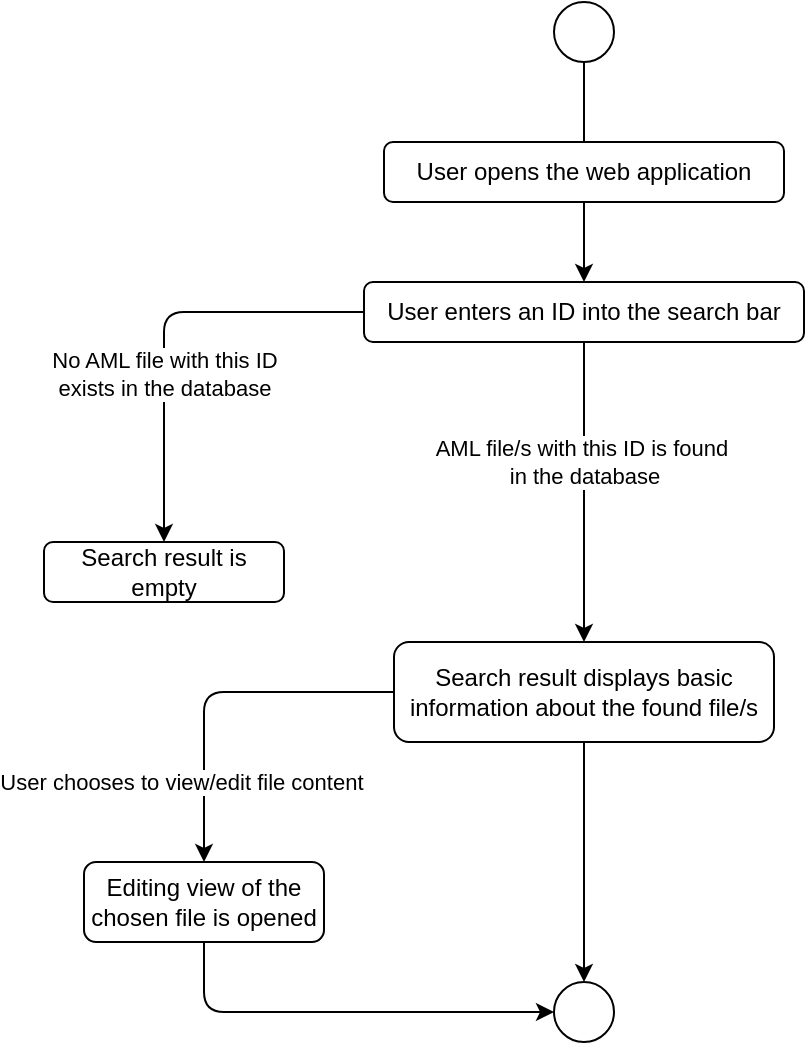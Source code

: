<mxfile version="13.8.1" type="device" pages="5"><diagram id="zWYCKtbYff1-IFa2ipEL" name="Search"><mxGraphModel dx="1718" dy="935" grid="1" gridSize="10" guides="1" tooltips="1" connect="1" arrows="1" fold="1" page="1" pageScale="1" pageWidth="850" pageHeight="1100" math="0" shadow="0"><root><mxCell id="0"/><mxCell id="1" parent="0"/><mxCell id="rAhz2WQ51i1H5vEFmSAV-1" value="" style="ellipse;whiteSpace=wrap;html=1;aspect=fixed;" vertex="1" parent="1"><mxGeometry x="405" y="20" width="30" height="30" as="geometry"/></mxCell><mxCell id="rAhz2WQ51i1H5vEFmSAV-2" value="" style="endArrow=classic;html=1;exitX=0.5;exitY=1;exitDx=0;exitDy=0;" edge="1" parent="1" source="rAhz2WQ51i1H5vEFmSAV-1"><mxGeometry width="50" height="50" relative="1" as="geometry"><mxPoint x="400" y="600" as="sourcePoint"/><mxPoint x="420" y="110" as="targetPoint"/></mxGeometry></mxCell><mxCell id="rAhz2WQ51i1H5vEFmSAV-3" value="User opens the web application" style="rounded=1;whiteSpace=wrap;html=1;" vertex="1" parent="1"><mxGeometry x="320" y="90" width="200" height="30" as="geometry"/></mxCell><mxCell id="rAhz2WQ51i1H5vEFmSAV-4" value="" style="endArrow=classic;html=1;exitX=0.5;exitY=1;exitDx=0;exitDy=0;" edge="1" parent="1" source="rAhz2WQ51i1H5vEFmSAV-3"><mxGeometry width="50" height="50" relative="1" as="geometry"><mxPoint x="400" y="600" as="sourcePoint"/><mxPoint x="420" y="160" as="targetPoint"/></mxGeometry></mxCell><mxCell id="rAhz2WQ51i1H5vEFmSAV-5" value="User enters an ID into the search bar" style="rounded=1;whiteSpace=wrap;html=1;" vertex="1" parent="1"><mxGeometry x="310" y="160" width="220" height="30" as="geometry"/></mxCell><mxCell id="rAhz2WQ51i1H5vEFmSAV-10" value="" style="endArrow=classic;html=1;exitX=0;exitY=0.5;exitDx=0;exitDy=0;entryX=0.5;entryY=0;entryDx=0;entryDy=0;" edge="1" parent="1" source="rAhz2WQ51i1H5vEFmSAV-5" target="rAhz2WQ51i1H5vEFmSAV-13"><mxGeometry width="50" height="50" relative="1" as="geometry"><mxPoint x="345" y="210" as="sourcePoint"/><mxPoint x="210" y="320" as="targetPoint"/><Array as="points"><mxPoint x="210" y="175"/></Array></mxGeometry></mxCell><mxCell id="rAhz2WQ51i1H5vEFmSAV-11" value="No AML file with this ID &lt;br&gt;exists in the database" style="edgeLabel;html=1;align=center;verticalAlign=middle;resizable=0;points=[];" vertex="1" connectable="0" parent="rAhz2WQ51i1H5vEFmSAV-10"><mxGeometry x="0.372" y="-2" relative="1" as="geometry"><mxPoint x="2.0" y="-16.73" as="offset"/></mxGeometry></mxCell><mxCell id="rAhz2WQ51i1H5vEFmSAV-13" value="Search result is empty" style="rounded=1;whiteSpace=wrap;html=1;" vertex="1" parent="1"><mxGeometry x="150" y="290" width="120" height="30" as="geometry"/></mxCell><mxCell id="rAhz2WQ51i1H5vEFmSAV-14" value="" style="endArrow=classic;html=1;exitX=0.5;exitY=1;exitDx=0;exitDy=0;entryX=0.5;entryY=0;entryDx=0;entryDy=0;" edge="1" parent="1" source="rAhz2WQ51i1H5vEFmSAV-5" target="rAhz2WQ51i1H5vEFmSAV-16"><mxGeometry width="50" height="50" relative="1" as="geometry"><mxPoint x="400" y="590" as="sourcePoint"/><mxPoint x="420" y="350" as="targetPoint"/></mxGeometry></mxCell><mxCell id="rAhz2WQ51i1H5vEFmSAV-15" value="AML file/s with this ID is found&amp;nbsp;&lt;br&gt;in the database" style="edgeLabel;html=1;align=center;verticalAlign=middle;resizable=0;points=[];" vertex="1" connectable="0" parent="rAhz2WQ51i1H5vEFmSAV-14"><mxGeometry x="0.443" y="-3" relative="1" as="geometry"><mxPoint x="3" y="-48.33" as="offset"/></mxGeometry></mxCell><mxCell id="rAhz2WQ51i1H5vEFmSAV-16" value="Search result displays basic information about the found file/s" style="rounded=1;whiteSpace=wrap;html=1;" vertex="1" parent="1"><mxGeometry x="325" y="340" width="190" height="50" as="geometry"/></mxCell><mxCell id="rAhz2WQ51i1H5vEFmSAV-19" value="" style="endArrow=classic;html=1;exitX=0;exitY=0.5;exitDx=0;exitDy=0;entryX=0.5;entryY=0;entryDx=0;entryDy=0;" edge="1" parent="1" source="rAhz2WQ51i1H5vEFmSAV-16" target="rAhz2WQ51i1H5vEFmSAV-22"><mxGeometry width="50" height="50" relative="1" as="geometry"><mxPoint x="400" y="480" as="sourcePoint"/><mxPoint x="290" y="480" as="targetPoint"/><Array as="points"><mxPoint x="230" y="365"/></Array></mxGeometry></mxCell><mxCell id="rAhz2WQ51i1H5vEFmSAV-21" value="User chooses to view/edit file content&amp;nbsp;" style="edgeLabel;html=1;align=center;verticalAlign=middle;resizable=0;points=[];" vertex="1" connectable="0" parent="rAhz2WQ51i1H5vEFmSAV-19"><mxGeometry x="0.502" y="1" relative="1" as="geometry"><mxPoint x="-11" y="5.0" as="offset"/></mxGeometry></mxCell><mxCell id="rAhz2WQ51i1H5vEFmSAV-22" value="Editing view of the chosen file is opened" style="rounded=1;whiteSpace=wrap;html=1;" vertex="1" parent="1"><mxGeometry x="170" y="450" width="120" height="40" as="geometry"/></mxCell><mxCell id="rAhz2WQ51i1H5vEFmSAV-28" value="" style="ellipse;whiteSpace=wrap;html=1;aspect=fixed;" vertex="1" parent="1"><mxGeometry x="405" y="510" width="30" height="30" as="geometry"/></mxCell><mxCell id="rAhz2WQ51i1H5vEFmSAV-29" value="" style="endArrow=classic;html=1;entryX=0.5;entryY=0;entryDx=0;entryDy=0;exitX=0.5;exitY=1;exitDx=0;exitDy=0;" edge="1" parent="1" source="rAhz2WQ51i1H5vEFmSAV-16" target="rAhz2WQ51i1H5vEFmSAV-28"><mxGeometry width="50" height="50" relative="1" as="geometry"><mxPoint x="420" y="500" as="sourcePoint"/><mxPoint x="450" y="420" as="targetPoint"/></mxGeometry></mxCell><mxCell id="rAhz2WQ51i1H5vEFmSAV-30" value="" style="endArrow=classic;html=1;exitX=0.5;exitY=1;exitDx=0;exitDy=0;entryX=0;entryY=0.5;entryDx=0;entryDy=0;" edge="1" parent="1" source="rAhz2WQ51i1H5vEFmSAV-22" target="rAhz2WQ51i1H5vEFmSAV-28"><mxGeometry width="50" height="50" relative="1" as="geometry"><mxPoint x="400" y="470" as="sourcePoint"/><mxPoint x="450" y="420" as="targetPoint"/><Array as="points"><mxPoint x="230" y="525"/></Array></mxGeometry></mxCell></root></mxGraphModel></diagram><diagram id="Ln44dIs-Km9X6qHdNT8X" name="Delete"><mxGraphModel dx="2062" dy="1122" grid="1" gridSize="10" guides="1" tooltips="1" connect="1" arrows="1" fold="1" page="1" pageScale="1" pageWidth="850" pageHeight="1100" math="0" shadow="0"><root><mxCell id="t7LAyWj7Yv2EKC46zr2v-0"/><mxCell id="t7LAyWj7Yv2EKC46zr2v-1" parent="t7LAyWj7Yv2EKC46zr2v-0"/><mxCell id="l8dFlP3V7-xbQoJoXcge-0" value="" style="ellipse;whiteSpace=wrap;html=1;aspect=fixed;" vertex="1" parent="t7LAyWj7Yv2EKC46zr2v-1"><mxGeometry x="405" y="20" width="30" height="30" as="geometry"/></mxCell><mxCell id="l8dFlP3V7-xbQoJoXcge-1" value="" style="endArrow=classic;html=1;exitX=0.5;exitY=1;exitDx=0;exitDy=0;" edge="1" parent="t7LAyWj7Yv2EKC46zr2v-1" source="l8dFlP3V7-xbQoJoXcge-0"><mxGeometry width="50" height="50" relative="1" as="geometry"><mxPoint x="400" y="600" as="sourcePoint"/><mxPoint x="420" y="110" as="targetPoint"/></mxGeometry></mxCell><mxCell id="l8dFlP3V7-xbQoJoXcge-2" value="User opens the web application" style="rounded=1;whiteSpace=wrap;html=1;" vertex="1" parent="t7LAyWj7Yv2EKC46zr2v-1"><mxGeometry x="320" y="90" width="200" height="30" as="geometry"/></mxCell><mxCell id="l8dFlP3V7-xbQoJoXcge-3" value="" style="endArrow=classic;html=1;exitX=0.5;exitY=1;exitDx=0;exitDy=0;" edge="1" parent="t7LAyWj7Yv2EKC46zr2v-1" source="l8dFlP3V7-xbQoJoXcge-2"><mxGeometry width="50" height="50" relative="1" as="geometry"><mxPoint x="400" y="600" as="sourcePoint"/><mxPoint x="420" y="160" as="targetPoint"/></mxGeometry></mxCell><mxCell id="l8dFlP3V7-xbQoJoXcge-4" value="User presses the &quot;Delete&quot;&amp;nbsp; function of an existing&lt;br&gt;AML document" style="rounded=1;whiteSpace=wrap;html=1;" vertex="1" parent="t7LAyWj7Yv2EKC46zr2v-1"><mxGeometry x="270" y="160" width="300" height="50" as="geometry"/></mxCell><mxCell id="l8dFlP3V7-xbQoJoXcge-5" value="" style="endArrow=classic;html=1;exitX=0.5;exitY=1;exitDx=0;exitDy=0;entryX=0.5;entryY=0;entryDx=0;entryDy=0;" edge="1" parent="t7LAyWj7Yv2EKC46zr2v-1" source="l8dFlP3V7-xbQoJoXcge-4" target="l8dFlP3V7-xbQoJoXcge-6"><mxGeometry width="50" height="50" relative="1" as="geometry"><mxPoint x="400" y="590" as="sourcePoint"/><mxPoint x="420" y="350" as="targetPoint"/></mxGeometry></mxCell><mxCell id="l8dFlP3V7-xbQoJoXcge-6" value="Confirmation dialog is opened" style="rounded=1;whiteSpace=wrap;html=1;" vertex="1" parent="t7LAyWj7Yv2EKC46zr2v-1"><mxGeometry x="295" y="260" width="250" height="50" as="geometry"/></mxCell><mxCell id="l8dFlP3V7-xbQoJoXcge-7" value="" style="endArrow=classic;html=1;exitX=1;exitY=0.5;exitDx=0;exitDy=0;entryX=1;entryY=0.5;entryDx=0;entryDy=0;" edge="1" parent="t7LAyWj7Yv2EKC46zr2v-1" target="l8dFlP3V7-xbQoJoXcge-9"><mxGeometry width="50" height="50" relative="1" as="geometry"><mxPoint x="545" y="285" as="sourcePoint"/><mxPoint x="490" y="460" as="targetPoint"/><Array as="points"><mxPoint x="600" y="285"/><mxPoint x="600" y="390"/><mxPoint x="600" y="465"/></Array></mxGeometry></mxCell><mxCell id="18R-ckJSKET6BYUqJYOh-0" value="&lt;font style=&quot;font-size: 12px&quot;&gt;User rejects deletion&lt;/font&gt;" style="edgeLabel;html=1;align=center;verticalAlign=middle;resizable=0;points=[];" vertex="1" connectable="0" parent="l8dFlP3V7-xbQoJoXcge-7"><mxGeometry x="-0.52" y="-1" relative="1" as="geometry"><mxPoint x="1" y="54" as="offset"/></mxGeometry></mxCell><mxCell id="l8dFlP3V7-xbQoJoXcge-9" value="" style="ellipse;whiteSpace=wrap;html=1;aspect=fixed;" vertex="1" parent="t7LAyWj7Yv2EKC46zr2v-1"><mxGeometry x="410" y="450" width="30" height="30" as="geometry"/></mxCell><mxCell id="l8dFlP3V7-xbQoJoXcge-12" value="" style="endArrow=classic;html=1;exitX=0;exitY=0.5;exitDx=0;exitDy=0;" edge="1" parent="t7LAyWj7Yv2EKC46zr2v-1" source="l8dFlP3V7-xbQoJoXcge-6" target="l8dFlP3V7-xbQoJoXcge-14"><mxGeometry width="50" height="50" relative="1" as="geometry"><mxPoint x="400" y="390" as="sourcePoint"/><mxPoint x="280" y="440" as="targetPoint"/><Array as="points"><mxPoint x="248" y="285"/></Array></mxGeometry></mxCell><mxCell id="l8dFlP3V7-xbQoJoXcge-13" value="&lt;span style=&quot;font-size: 12px ; background-color: rgb(248 , 249 , 250)&quot;&gt;User confirms deletion&lt;br&gt;&lt;/span&gt;" style="edgeLabel;html=1;align=center;verticalAlign=middle;resizable=0;points=[];" vertex="1" connectable="0" parent="l8dFlP3V7-xbQoJoXcge-12"><mxGeometry x="0.355" y="-1" relative="1" as="geometry"><mxPoint x="-26.88" y="0.01" as="offset"/></mxGeometry></mxCell><mxCell id="l8dFlP3V7-xbQoJoXcge-14" value="File is deleted from Database" style="rounded=1;whiteSpace=wrap;html=1;" vertex="1" parent="t7LAyWj7Yv2EKC46zr2v-1"><mxGeometry x="175" y="330" width="145" height="40" as="geometry"/></mxCell><mxCell id="18R-ckJSKET6BYUqJYOh-1" value="&lt;span style=&quot;color: rgb(0 , 0 , 0) ; font-family: &amp;#34;helvetica&amp;#34; ; font-size: 12px ; font-style: normal ; font-weight: 400 ; letter-spacing: normal ; text-align: center ; text-indent: 0px ; text-transform: none ; word-spacing: 0px ; background-color: rgb(248 , 249 , 250) ; display: inline ; float: none&quot;&gt;Status of deletion is displayed&lt;/span&gt;" style="rounded=1;whiteSpace=wrap;html=1;" vertex="1" parent="t7LAyWj7Yv2EKC46zr2v-1"><mxGeometry x="152.5" y="400" width="190" height="30" as="geometry"/></mxCell><mxCell id="18R-ckJSKET6BYUqJYOh-2" value="" style="endArrow=classic;html=1;exitX=0.5;exitY=1;exitDx=0;exitDy=0;entryX=0.5;entryY=0;entryDx=0;entryDy=0;" edge="1" parent="t7LAyWj7Yv2EKC46zr2v-1" source="l8dFlP3V7-xbQoJoXcge-14" target="18R-ckJSKET6BYUqJYOh-1"><mxGeometry width="50" height="50" relative="1" as="geometry"><mxPoint x="400" y="400" as="sourcePoint"/><mxPoint x="450" y="350" as="targetPoint"/></mxGeometry></mxCell><mxCell id="18R-ckJSKET6BYUqJYOh-3" value="" style="endArrow=classic;html=1;exitX=0.5;exitY=1;exitDx=0;exitDy=0;entryX=0;entryY=0.5;entryDx=0;entryDy=0;" edge="1" parent="t7LAyWj7Yv2EKC46zr2v-1" source="18R-ckJSKET6BYUqJYOh-1" target="l8dFlP3V7-xbQoJoXcge-9"><mxGeometry width="50" height="50" relative="1" as="geometry"><mxPoint x="400" y="400" as="sourcePoint"/><mxPoint x="450" y="350" as="targetPoint"/><Array as="points"><mxPoint x="248" y="465"/></Array></mxGeometry></mxCell></root></mxGraphModel></diagram><diagram id="KhWuVSaKpvGSyxSG4uHW" name="Edit"><mxGraphModel dx="2062" dy="1122" grid="1" gridSize="10" guides="1" tooltips="1" connect="1" arrows="1" fold="1" page="1" pageScale="1" pageWidth="850" pageHeight="1100" math="0" shadow="0"><root><mxCell id="yAI3gQiBTokKuK7Dn2Uf-0"/><mxCell id="yAI3gQiBTokKuK7Dn2Uf-1" parent="yAI3gQiBTokKuK7Dn2Uf-0"/><mxCell id="yAI3gQiBTokKuK7Dn2Uf-2" value="" style="ellipse;whiteSpace=wrap;html=1;aspect=fixed;" vertex="1" parent="yAI3gQiBTokKuK7Dn2Uf-1"><mxGeometry x="405" y="20" width="30" height="30" as="geometry"/></mxCell><mxCell id="yAI3gQiBTokKuK7Dn2Uf-3" value="" style="endArrow=classic;html=1;exitX=0.5;exitY=1;exitDx=0;exitDy=0;" edge="1" parent="yAI3gQiBTokKuK7Dn2Uf-1" source="yAI3gQiBTokKuK7Dn2Uf-2"><mxGeometry width="50" height="50" relative="1" as="geometry"><mxPoint x="400" y="600" as="sourcePoint"/><mxPoint x="420" y="110" as="targetPoint"/></mxGeometry></mxCell><mxCell id="yAI3gQiBTokKuK7Dn2Uf-4" value="User opens the web application" style="rounded=1;whiteSpace=wrap;html=1;" vertex="1" parent="yAI3gQiBTokKuK7Dn2Uf-1"><mxGeometry x="320" y="90" width="200" height="30" as="geometry"/></mxCell><mxCell id="yAI3gQiBTokKuK7Dn2Uf-5" value="" style="endArrow=classic;html=1;exitX=0.5;exitY=1;exitDx=0;exitDy=0;" edge="1" parent="yAI3gQiBTokKuK7Dn2Uf-1" source="yAI3gQiBTokKuK7Dn2Uf-4"><mxGeometry width="50" height="50" relative="1" as="geometry"><mxPoint x="400" y="600" as="sourcePoint"/><mxPoint x="420" y="160" as="targetPoint"/></mxGeometry></mxCell><mxCell id="yAI3gQiBTokKuK7Dn2Uf-6" value="User presses the &quot;Edit&quot; function of an existing&lt;br&gt;AML document" style="rounded=1;whiteSpace=wrap;html=1;" vertex="1" parent="yAI3gQiBTokKuK7Dn2Uf-1"><mxGeometry x="270" y="160" width="300" height="50" as="geometry"/></mxCell><mxCell id="yAI3gQiBTokKuK7Dn2Uf-10" value="" style="endArrow=classic;html=1;exitX=0.5;exitY=1;exitDx=0;exitDy=0;entryX=0.5;entryY=0;entryDx=0;entryDy=0;" edge="1" parent="yAI3gQiBTokKuK7Dn2Uf-1" source="yAI3gQiBTokKuK7Dn2Uf-6" target="yAI3gQiBTokKuK7Dn2Uf-12"><mxGeometry width="50" height="50" relative="1" as="geometry"><mxPoint x="400" y="590" as="sourcePoint"/><mxPoint x="420" y="350" as="targetPoint"/></mxGeometry></mxCell><mxCell id="yAI3gQiBTokKuK7Dn2Uf-12" value="Content of the file is loaded into a text area. Content is formatted in Pretty Print XML" style="rounded=1;whiteSpace=wrap;html=1;" vertex="1" parent="yAI3gQiBTokKuK7Dn2Uf-1"><mxGeometry x="295" y="260" width="250" height="50" as="geometry"/></mxCell><mxCell id="yAI3gQiBTokKuK7Dn2Uf-16" value="" style="endArrow=classic;html=1;exitX=0.5;exitY=1;exitDx=0;exitDy=0;entryX=0.5;entryY=0;entryDx=0;entryDy=0;" edge="1" parent="yAI3gQiBTokKuK7Dn2Uf-1" source="yAI3gQiBTokKuK7Dn2Uf-12" target="yAI3gQiBTokKuK7Dn2Uf-18"><mxGeometry width="50" height="50" relative="1" as="geometry"><mxPoint x="400" y="470" as="sourcePoint"/><mxPoint x="420" y="470" as="targetPoint"/></mxGeometry></mxCell><mxCell id="yAI3gQiBTokKuK7Dn2Uf-18" value="User can make any changes to the document in the text area." style="rounded=1;whiteSpace=wrap;html=1;" vertex="1" parent="yAI3gQiBTokKuK7Dn2Uf-1"><mxGeometry x="320" y="360" width="200" height="50" as="geometry"/></mxCell><mxCell id="yAI3gQiBTokKuK7Dn2Uf-19" value="" style="ellipse;whiteSpace=wrap;html=1;aspect=fixed;" vertex="1" parent="yAI3gQiBTokKuK7Dn2Uf-1"><mxGeometry x="405" y="660" width="30" height="30" as="geometry"/></mxCell><mxCell id="yAI3gQiBTokKuK7Dn2Uf-20" value="" style="endArrow=classic;html=1;exitX=0.5;exitY=1;exitDx=0;exitDy=0;entryX=0.5;entryY=0;entryDx=0;entryDy=0;" edge="1" parent="yAI3gQiBTokKuK7Dn2Uf-1" source="yAI3gQiBTokKuK7Dn2Uf-18" target="lMfOy883f0gtDGl48X7I-5"><mxGeometry width="50" height="50" relative="1" as="geometry"><mxPoint x="400" y="470" as="sourcePoint"/><mxPoint x="420" y="540" as="targetPoint"/></mxGeometry></mxCell><mxCell id="lMfOy883f0gtDGl48X7I-3" value="User discards his changes" style="edgeLabel;html=1;align=center;verticalAlign=middle;resizable=0;points=[];" vertex="1" connectable="0" parent="yAI3gQiBTokKuK7Dn2Uf-20"><mxGeometry x="-0.421" y="-1" relative="1" as="geometry"><mxPoint x="1" y="22" as="offset"/></mxGeometry></mxCell><mxCell id="lMfOy883f0gtDGl48X7I-0" value="" style="endArrow=classic;html=1;exitX=0;exitY=0.5;exitDx=0;exitDy=0;" edge="1" parent="yAI3gQiBTokKuK7Dn2Uf-1" source="yAI3gQiBTokKuK7Dn2Uf-18" target="lMfOy883f0gtDGl48X7I-1"><mxGeometry width="50" height="50" relative="1" as="geometry"><mxPoint x="400" y="390" as="sourcePoint"/><mxPoint x="280" y="440" as="targetPoint"/><Array as="points"><mxPoint x="248" y="385"/></Array></mxGeometry></mxCell><mxCell id="lMfOy883f0gtDGl48X7I-2" value="&lt;span style=&quot;font-size: 12px ; background-color: rgb(248 , 249 , 250)&quot;&gt;User saves his changes&lt;/span&gt;" style="edgeLabel;html=1;align=center;verticalAlign=middle;resizable=0;points=[];" vertex="1" connectable="0" parent="lMfOy883f0gtDGl48X7I-0"><mxGeometry x="0.355" y="-1" relative="1" as="geometry"><mxPoint y="-8.68" as="offset"/></mxGeometry></mxCell><mxCell id="lMfOy883f0gtDGl48X7I-1" value="Changed file is saved to database" style="rounded=1;whiteSpace=wrap;html=1;" vertex="1" parent="yAI3gQiBTokKuK7Dn2Uf-1"><mxGeometry x="175" y="480" width="145" height="50" as="geometry"/></mxCell><mxCell id="lMfOy883f0gtDGl48X7I-5" value="Text area can be closed" style="rounded=1;whiteSpace=wrap;html=1;" vertex="1" parent="yAI3gQiBTokKuK7Dn2Uf-1"><mxGeometry x="360" y="560" width="120" height="40" as="geometry"/></mxCell><mxCell id="lMfOy883f0gtDGl48X7I-7" value="" style="endArrow=classic;html=1;exitX=0.5;exitY=1;exitDx=0;exitDy=0;entryX=0.5;entryY=0;entryDx=0;entryDy=0;" edge="1" parent="yAI3gQiBTokKuK7Dn2Uf-1" source="lMfOy883f0gtDGl48X7I-5" target="yAI3gQiBTokKuK7Dn2Uf-19"><mxGeometry width="50" height="50" relative="1" as="geometry"><mxPoint x="400" y="370" as="sourcePoint"/><mxPoint x="450" y="320" as="targetPoint"/></mxGeometry></mxCell><mxCell id="lMfOy883f0gtDGl48X7I-8" value="" style="endArrow=classic;html=1;exitX=0.5;exitY=1;exitDx=0;exitDy=0;entryX=0;entryY=0.5;entryDx=0;entryDy=0;" edge="1" parent="yAI3gQiBTokKuK7Dn2Uf-1" source="lMfOy883f0gtDGl48X7I-1" target="lMfOy883f0gtDGl48X7I-5"><mxGeometry width="50" height="50" relative="1" as="geometry"><mxPoint x="400" y="370" as="sourcePoint"/><mxPoint x="450" y="320" as="targetPoint"/><Array as="points"><mxPoint x="248" y="580"/></Array></mxGeometry></mxCell></root></mxGraphModel></diagram><diagram id="IMmM-YBYDUWECEkT-kr3" name="Download"><mxGraphModel dx="2062" dy="1122" grid="1" gridSize="10" guides="1" tooltips="1" connect="1" arrows="1" fold="1" page="1" pageScale="1" pageWidth="850" pageHeight="1100" math="0" shadow="0"><root><mxCell id="AbexrFKHcj5DVIRRoBYX-0"/><mxCell id="AbexrFKHcj5DVIRRoBYX-1" parent="AbexrFKHcj5DVIRRoBYX-0"/><mxCell id="AbexrFKHcj5DVIRRoBYX-2" value="" style="ellipse;whiteSpace=wrap;html=1;aspect=fixed;" vertex="1" parent="AbexrFKHcj5DVIRRoBYX-1"><mxGeometry x="405" y="20" width="30" height="30" as="geometry"/></mxCell><mxCell id="AbexrFKHcj5DVIRRoBYX-3" value="" style="endArrow=classic;html=1;exitX=0.5;exitY=1;exitDx=0;exitDy=0;" edge="1" parent="AbexrFKHcj5DVIRRoBYX-1" source="AbexrFKHcj5DVIRRoBYX-2"><mxGeometry width="50" height="50" relative="1" as="geometry"><mxPoint x="400" y="600" as="sourcePoint"/><mxPoint x="420" y="110" as="targetPoint"/></mxGeometry></mxCell><mxCell id="AbexrFKHcj5DVIRRoBYX-4" value="User opens the web application" style="rounded=1;whiteSpace=wrap;html=1;" vertex="1" parent="AbexrFKHcj5DVIRRoBYX-1"><mxGeometry x="320" y="90" width="200" height="30" as="geometry"/></mxCell><mxCell id="AbexrFKHcj5DVIRRoBYX-5" value="" style="endArrow=classic;html=1;exitX=0.5;exitY=1;exitDx=0;exitDy=0;" edge="1" parent="AbexrFKHcj5DVIRRoBYX-1" source="AbexrFKHcj5DVIRRoBYX-4"><mxGeometry width="50" height="50" relative="1" as="geometry"><mxPoint x="400" y="600" as="sourcePoint"/><mxPoint x="420" y="160" as="targetPoint"/></mxGeometry></mxCell><mxCell id="AbexrFKHcj5DVIRRoBYX-6" value="User uses the download function on an existing AML document" style="rounded=1;whiteSpace=wrap;html=1;" vertex="1" parent="AbexrFKHcj5DVIRRoBYX-1"><mxGeometry x="310" y="160" width="220" height="30" as="geometry"/></mxCell><mxCell id="AbexrFKHcj5DVIRRoBYX-10" value="" style="endArrow=classic;html=1;exitX=0.5;exitY=1;exitDx=0;exitDy=0;entryX=0.5;entryY=0;entryDx=0;entryDy=0;" edge="1" parent="AbexrFKHcj5DVIRRoBYX-1" source="AbexrFKHcj5DVIRRoBYX-6" target="AbexrFKHcj5DVIRRoBYX-12"><mxGeometry width="50" height="50" relative="1" as="geometry"><mxPoint x="400" y="590" as="sourcePoint"/><mxPoint x="420" y="350" as="targetPoint"/></mxGeometry></mxCell><mxCell id="AbexrFKHcj5DVIRRoBYX-12" value="Download process for the .aml file starts in the browser" style="rounded=1;whiteSpace=wrap;html=1;" vertex="1" parent="AbexrFKHcj5DVIRRoBYX-1"><mxGeometry x="325" y="240" width="190" height="50" as="geometry"/></mxCell><mxCell id="AbexrFKHcj5DVIRRoBYX-13" value="" style="endArrow=classic;html=1;exitX=0;exitY=0.5;exitDx=0;exitDy=0;entryX=0.5;entryY=0;entryDx=0;entryDy=0;" edge="1" parent="AbexrFKHcj5DVIRRoBYX-1" source="AbexrFKHcj5DVIRRoBYX-12" target="AbexrFKHcj5DVIRRoBYX-15"><mxGeometry width="50" height="50" relative="1" as="geometry"><mxPoint x="400" y="480" as="sourcePoint"/><mxPoint x="290" y="480" as="targetPoint"/><Array as="points"><mxPoint x="230" y="265"/></Array></mxGeometry></mxCell><mxCell id="AbexrFKHcj5DVIRRoBYX-14" value="User chooses to interrupt the&lt;br&gt;download process&amp;nbsp;" style="edgeLabel;html=1;align=center;verticalAlign=middle;resizable=0;points=[];" vertex="1" connectable="0" parent="AbexrFKHcj5DVIRRoBYX-13"><mxGeometry x="0.502" y="1" relative="1" as="geometry"><mxPoint x="-1" y="5" as="offset"/></mxGeometry></mxCell><mxCell id="AbexrFKHcj5DVIRRoBYX-15" value="Editing view of the chosen file is opened" style="rounded=1;whiteSpace=wrap;html=1;" vertex="1" parent="AbexrFKHcj5DVIRRoBYX-1"><mxGeometry x="170" y="380" width="120" height="40" as="geometry"/></mxCell><mxCell id="AbexrFKHcj5DVIRRoBYX-16" value="" style="ellipse;whiteSpace=wrap;html=1;aspect=fixed;" vertex="1" parent="AbexrFKHcj5DVIRRoBYX-1"><mxGeometry x="405" y="480" width="30" height="30" as="geometry"/></mxCell><mxCell id="AbexrFKHcj5DVIRRoBYX-18" value="" style="endArrow=classic;html=1;exitX=0.5;exitY=1;exitDx=0;exitDy=0;entryX=0;entryY=0.5;entryDx=0;entryDy=0;" edge="1" parent="AbexrFKHcj5DVIRRoBYX-1" source="AbexrFKHcj5DVIRRoBYX-15" target="AbexrFKHcj5DVIRRoBYX-16"><mxGeometry width="50" height="50" relative="1" as="geometry"><mxPoint x="400" y="470" as="sourcePoint"/><mxPoint x="450" y="420" as="targetPoint"/><Array as="points"><mxPoint x="230" y="495"/></Array></mxGeometry></mxCell><mxCell id="6rKpPRx0x9MU6uwGBiUG-0" value="Download process finishes. File can be used locally by user." style="rounded=1;whiteSpace=wrap;html=1;" vertex="1" parent="AbexrFKHcj5DVIRRoBYX-1"><mxGeometry x="320" y="370" width="200" height="60" as="geometry"/></mxCell><mxCell id="6rKpPRx0x9MU6uwGBiUG-1" value="" style="endArrow=classic;html=1;exitX=0.5;exitY=1;exitDx=0;exitDy=0;entryX=0.5;entryY=0;entryDx=0;entryDy=0;" edge="1" parent="AbexrFKHcj5DVIRRoBYX-1" source="AbexrFKHcj5DVIRRoBYX-12" target="6rKpPRx0x9MU6uwGBiUG-0"><mxGeometry width="50" height="50" relative="1" as="geometry"><mxPoint x="400" y="270" as="sourcePoint"/><mxPoint x="450" y="220" as="targetPoint"/></mxGeometry></mxCell><mxCell id="6rKpPRx0x9MU6uwGBiUG-2" value="" style="endArrow=classic;html=1;exitX=0.5;exitY=1;exitDx=0;exitDy=0;entryX=0.5;entryY=0;entryDx=0;entryDy=0;" edge="1" parent="AbexrFKHcj5DVIRRoBYX-1" source="6rKpPRx0x9MU6uwGBiUG-0" target="AbexrFKHcj5DVIRRoBYX-16"><mxGeometry width="50" height="50" relative="1" as="geometry"><mxPoint x="400" y="270" as="sourcePoint"/><mxPoint x="450" y="220" as="targetPoint"/></mxGeometry></mxCell></root></mxGraphModel></diagram><diagram id="QblB50gzP2VDroTkUEsI" name="Upload"><mxGraphModel dx="2062" dy="1122" grid="1" gridSize="10" guides="1" tooltips="1" connect="1" arrows="1" fold="1" page="1" pageScale="1" pageWidth="850" pageHeight="1100" math="0" shadow="0"><root><mxCell id="bCoesJaGyymvz5lcw4OA-0"/><mxCell id="bCoesJaGyymvz5lcw4OA-1" parent="bCoesJaGyymvz5lcw4OA-0"/><mxCell id="nBS0131_76LVm30iGsMd-0" value="" style="ellipse;whiteSpace=wrap;html=1;aspect=fixed;" vertex="1" parent="bCoesJaGyymvz5lcw4OA-1"><mxGeometry x="405" y="20" width="30" height="30" as="geometry"/></mxCell><mxCell id="nBS0131_76LVm30iGsMd-1" value="" style="endArrow=classic;html=1;exitX=0.5;exitY=1;exitDx=0;exitDy=0;" edge="1" parent="bCoesJaGyymvz5lcw4OA-1" source="nBS0131_76LVm30iGsMd-0"><mxGeometry width="50" height="50" relative="1" as="geometry"><mxPoint x="400" y="600" as="sourcePoint"/><mxPoint x="420" y="110" as="targetPoint"/></mxGeometry></mxCell><mxCell id="nBS0131_76LVm30iGsMd-2" value="User opens the web application" style="rounded=1;whiteSpace=wrap;html=1;" vertex="1" parent="bCoesJaGyymvz5lcw4OA-1"><mxGeometry x="320" y="90" width="200" height="30" as="geometry"/></mxCell><mxCell id="nBS0131_76LVm30iGsMd-3" value="" style="endArrow=classic;html=1;exitX=0.5;exitY=1;exitDx=0;exitDy=0;" edge="1" parent="bCoesJaGyymvz5lcw4OA-1" source="nBS0131_76LVm30iGsMd-2"><mxGeometry width="50" height="50" relative="1" as="geometry"><mxPoint x="400" y="600" as="sourcePoint"/><mxPoint x="420" y="160" as="targetPoint"/></mxGeometry></mxCell><mxCell id="nBS0131_76LVm30iGsMd-4" value="User presses the &quot;upload&quot; function and selects an AML file to upload" style="rounded=1;whiteSpace=wrap;html=1;" vertex="1" parent="bCoesJaGyymvz5lcw4OA-1"><mxGeometry x="270" y="160" width="300" height="50" as="geometry"/></mxCell><mxCell id="nBS0131_76LVm30iGsMd-5" value="" style="endArrow=classic;html=1;exitX=0;exitY=0.5;exitDx=0;exitDy=0;entryX=0.5;entryY=0;entryDx=0;entryDy=0;" edge="1" parent="bCoesJaGyymvz5lcw4OA-1" source="nBS0131_76LVm30iGsMd-4" target="nBS0131_76LVm30iGsMd-7"><mxGeometry width="50" height="50" relative="1" as="geometry"><mxPoint x="345" y="210" as="sourcePoint"/><mxPoint x="210" y="320" as="targetPoint"/><Array as="points"><mxPoint x="210" y="185"/></Array></mxGeometry></mxCell><mxCell id="nBS0131_76LVm30iGsMd-6" value="File to be uploaded is not an .aml file" style="edgeLabel;html=1;align=center;verticalAlign=middle;resizable=0;points=[];" vertex="1" connectable="0" parent="nBS0131_76LVm30iGsMd-5"><mxGeometry x="0.372" y="-2" relative="1" as="geometry"><mxPoint x="25.81" y="-16.73" as="offset"/></mxGeometry></mxCell><mxCell id="nBS0131_76LVm30iGsMd-7" value="Error" style="rounded=1;whiteSpace=wrap;html=1;" vertex="1" parent="bCoesJaGyymvz5lcw4OA-1"><mxGeometry x="150" y="290" width="120" height="30" as="geometry"/></mxCell><mxCell id="nBS0131_76LVm30iGsMd-8" value="" style="endArrow=classic;html=1;exitX=0.5;exitY=1;exitDx=0;exitDy=0;entryX=0.5;entryY=0;entryDx=0;entryDy=0;" edge="1" parent="bCoesJaGyymvz5lcw4OA-1" source="nBS0131_76LVm30iGsMd-4" target="nBS0131_76LVm30iGsMd-10"><mxGeometry width="50" height="50" relative="1" as="geometry"><mxPoint x="400" y="590" as="sourcePoint"/><mxPoint x="420" y="350" as="targetPoint"/></mxGeometry></mxCell><mxCell id="nBS0131_76LVm30iGsMd-9" value="Uploaded file is an .aml file" style="edgeLabel;html=1;align=center;verticalAlign=middle;resizable=0;points=[];" vertex="1" connectable="0" parent="nBS0131_76LVm30iGsMd-8"><mxGeometry x="0.443" y="-3" relative="1" as="geometry"><mxPoint x="3" y="-21" as="offset"/></mxGeometry></mxCell><mxCell id="nBS0131_76LVm30iGsMd-10" value="File is converted to JSON format and upload process starts" style="rounded=1;whiteSpace=wrap;html=1;" vertex="1" parent="bCoesJaGyymvz5lcw4OA-1"><mxGeometry x="325" y="340" width="190" height="50" as="geometry"/></mxCell><mxCell id="nBS0131_76LVm30iGsMd-11" value="" style="endArrow=classic;html=1;exitX=0;exitY=0.5;exitDx=0;exitDy=0;entryX=0.5;entryY=0;entryDx=0;entryDy=0;" edge="1" parent="bCoesJaGyymvz5lcw4OA-1" source="nBS0131_76LVm30iGsMd-10" target="nBS0131_76LVm30iGsMd-13"><mxGeometry width="50" height="50" relative="1" as="geometry"><mxPoint x="400" y="480" as="sourcePoint"/><mxPoint x="290" y="480" as="targetPoint"/><Array as="points"><mxPoint x="230" y="365"/></Array></mxGeometry></mxCell><mxCell id="nBS0131_76LVm30iGsMd-12" value="Upload process is interrupted" style="edgeLabel;html=1;align=center;verticalAlign=middle;resizable=0;points=[];" vertex="1" connectable="0" parent="nBS0131_76LVm30iGsMd-11"><mxGeometry x="0.502" y="1" relative="1" as="geometry"><mxPoint x="-21" y="-18.49" as="offset"/></mxGeometry></mxCell><mxCell id="nBS0131_76LVm30iGsMd-13" value="Error&amp;nbsp;" style="rounded=1;whiteSpace=wrap;html=1;" vertex="1" parent="bCoesJaGyymvz5lcw4OA-1"><mxGeometry x="170" y="450" width="120" height="40" as="geometry"/></mxCell><mxCell id="nBS0131_76LVm30iGsMd-14" value="" style="endArrow=classic;html=1;exitX=0.5;exitY=1;exitDx=0;exitDy=0;entryX=0.5;entryY=0;entryDx=0;entryDy=0;" edge="1" parent="bCoesJaGyymvz5lcw4OA-1" source="nBS0131_76LVm30iGsMd-10" target="nBS0131_76LVm30iGsMd-16"><mxGeometry width="50" height="50" relative="1" as="geometry"><mxPoint x="400" y="470" as="sourcePoint"/><mxPoint x="420" y="470" as="targetPoint"/></mxGeometry></mxCell><mxCell id="nBS0131_76LVm30iGsMd-15" value="Upload process finishes successfully" style="edgeLabel;html=1;align=center;verticalAlign=middle;resizable=0;points=[];" vertex="1" connectable="0" parent="nBS0131_76LVm30iGsMd-14"><mxGeometry x="0.575" relative="1" as="geometry"><mxPoint y="-29.17" as="offset"/></mxGeometry></mxCell><mxCell id="nBS0131_76LVm30iGsMd-16" value="Success message is shown.&lt;br&gt;File is uploaded to database" style="rounded=1;whiteSpace=wrap;html=1;" vertex="1" parent="bCoesJaGyymvz5lcw4OA-1"><mxGeometry x="329" y="460" width="182" height="50" as="geometry"/></mxCell><mxCell id="nBS0131_76LVm30iGsMd-17" value="" style="ellipse;whiteSpace=wrap;html=1;aspect=fixed;" vertex="1" parent="bCoesJaGyymvz5lcw4OA-1"><mxGeometry x="405" y="600" width="30" height="30" as="geometry"/></mxCell><mxCell id="nBS0131_76LVm30iGsMd-18" value="" style="endArrow=classic;html=1;entryX=0.5;entryY=0;entryDx=0;entryDy=0;exitX=0.5;exitY=1;exitDx=0;exitDy=0;" edge="1" parent="bCoesJaGyymvz5lcw4OA-1" source="nBS0131_76LVm30iGsMd-16" target="nBS0131_76LVm30iGsMd-17"><mxGeometry width="50" height="50" relative="1" as="geometry"><mxPoint x="400" y="470" as="sourcePoint"/><mxPoint x="450" y="420" as="targetPoint"/></mxGeometry></mxCell><mxCell id="nBS0131_76LVm30iGsMd-19" value="" style="endArrow=classic;html=1;exitX=0.5;exitY=1;exitDx=0;exitDy=0;entryX=0;entryY=0.5;entryDx=0;entryDy=0;" edge="1" parent="bCoesJaGyymvz5lcw4OA-1" source="nBS0131_76LVm30iGsMd-13" target="nBS0131_76LVm30iGsMd-17"><mxGeometry width="50" height="50" relative="1" as="geometry"><mxPoint x="400" y="470" as="sourcePoint"/><mxPoint x="450" y="420" as="targetPoint"/><Array as="points"><mxPoint x="230" y="615"/></Array></mxGeometry></mxCell></root></mxGraphModel></diagram></mxfile>